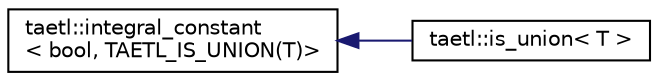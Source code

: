 digraph "Graphical Class Hierarchy"
{
  edge [fontname="Helvetica",fontsize="10",labelfontname="Helvetica",labelfontsize="10"];
  node [fontname="Helvetica",fontsize="10",shape=record];
  rankdir="LR";
  Node0 [label="taetl::integral_constant\l\< bool, TAETL_IS_UNION(T)\>",height=0.2,width=0.4,color="black", fillcolor="white", style="filled",URL="$structtaetl_1_1integral__constant.html"];
  Node0 -> Node1 [dir="back",color="midnightblue",fontsize="10",style="solid",fontname="Helvetica"];
  Node1 [label="taetl::is_union\< T \>",height=0.2,width=0.4,color="black", fillcolor="white", style="filled",URL="$structtaetl_1_1is__union.html"];
}
